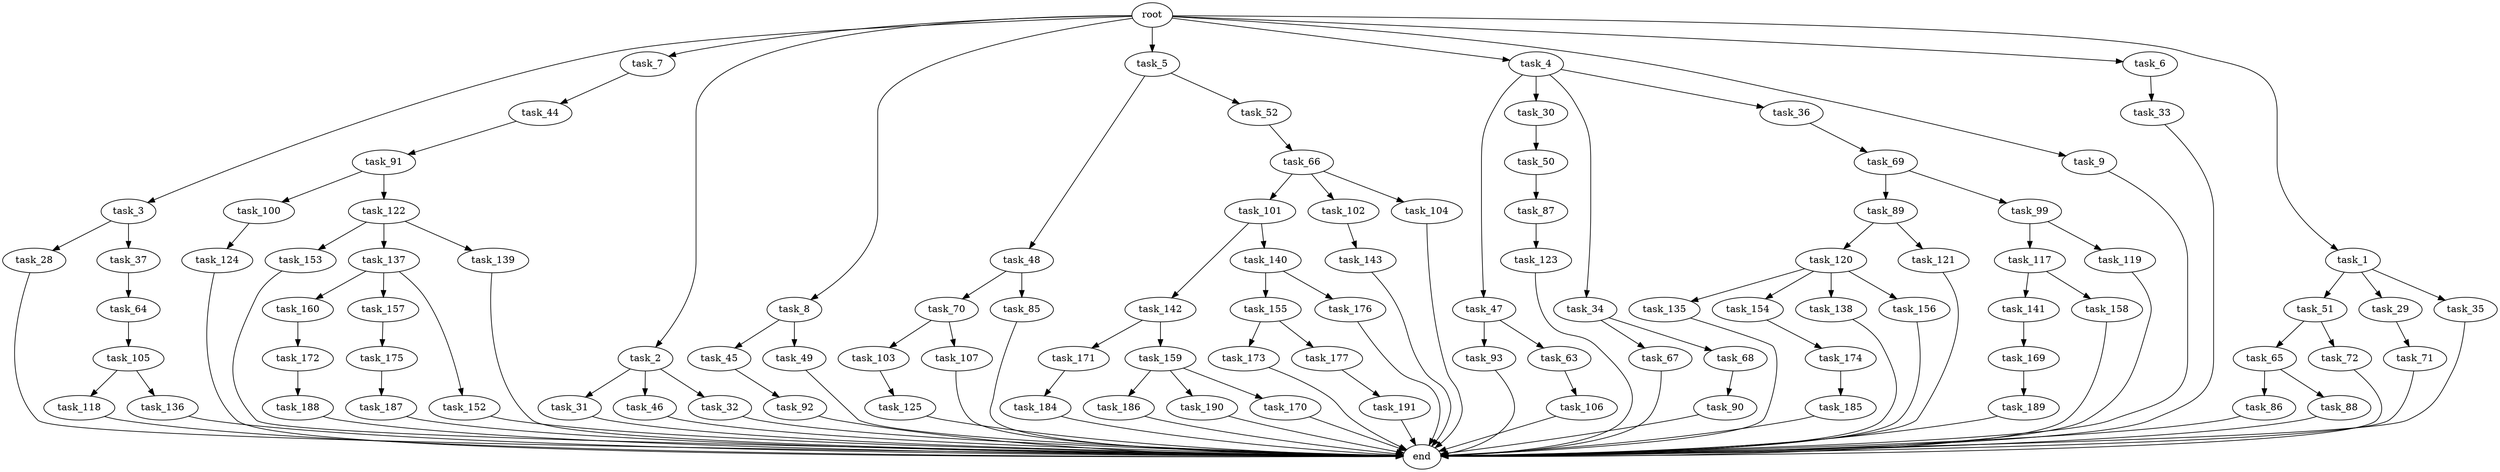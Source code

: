 digraph G {
  task_173 [size="3435973836.800000"];
  task_65 [size="3435973836.800000"];
  task_92 [size="13743895347.200001"];
  task_45 [size="3435973836.800000"];
  task_89 [size="30923764531.200001"];
  task_100 [size="21474836480.000000"];
  task_153 [size="3435973836.800000"];
  task_47 [size="7730941132.800000"];
  task_3 [size="102.400000"];
  task_7 [size="102.400000"];
  task_171 [size="21474836480.000000"];
  task_30 [size="7730941132.800000"];
  task_2 [size="102.400000"];
  end [size="0.000000"];
  task_8 [size="102.400000"];
  task_44 [size="3435973836.800000"];
  task_172 [size="3435973836.800000"];
  task_69 [size="30923764531.200001"];
  task_49 [size="3435973836.800000"];
  task_184 [size="21474836480.000000"];
  task_187 [size="85899345920.000000"];
  task_93 [size="13743895347.200001"];
  task_86 [size="21474836480.000000"];
  task_117 [size="21474836480.000000"];
  task_177 [size="3435973836.800000"];
  task_34 [size="7730941132.800000"];
  task_33 [size="7730941132.800000"];
  task_118 [size="42090679500.800003"];
  task_189 [size="42090679500.800003"];
  task_169 [size="30923764531.200001"];
  task_71 [size="30923764531.200001"];
  task_160 [size="69578470195.199997"];
  task_105 [size="30923764531.200001"];
  task_135 [size="42090679500.800003"];
  task_5 [size="102.400000"];
  task_48 [size="7730941132.800000"];
  task_4 [size="102.400000"];
  task_157 [size="69578470195.199997"];
  task_185 [size="85899345920.000000"];
  task_99 [size="30923764531.200001"];
  task_36 [size="7730941132.800000"];
  task_120 [size="7730941132.800000"];
  task_31 [size="85899345920.000000"];
  task_90 [size="3435973836.800000"];
  task_50 [size="42090679500.800003"];
  task_191 [size="7730941132.800000"];
  task_103 [size="7730941132.800000"];
  task_9 [size="102.400000"];
  task_46 [size="85899345920.000000"];
  task_175 [size="54975581388.800003"];
  task_121 [size="7730941132.800000"];
  task_186 [size="7730941132.800000"];
  task_107 [size="7730941132.800000"];
  task_6 [size="102.400000"];
  task_143 [size="30923764531.200001"];
  task_51 [size="7730941132.800000"];
  task_66 [size="13743895347.200001"];
  task_142 [size="69578470195.199997"];
  root [size="0.000000"];
  task_136 [size="42090679500.800003"];
  task_32 [size="85899345920.000000"];
  task_152 [size="69578470195.199997"];
  task_141 [size="42090679500.800003"];
  task_188 [size="42090679500.800003"];
  task_72 [size="3435973836.800000"];
  task_88 [size="21474836480.000000"];
  task_28 [size="3435973836.800000"];
  task_154 [size="42090679500.800003"];
  task_190 [size="7730941132.800000"];
  task_87 [size="7730941132.800000"];
  task_70 [size="21474836480.000000"];
  task_29 [size="7730941132.800000"];
  task_37 [size="3435973836.800000"];
  task_106 [size="85899345920.000000"];
  task_85 [size="21474836480.000000"];
  task_122 [size="21474836480.000000"];
  task_119 [size="21474836480.000000"];
  task_63 [size="13743895347.200001"];
  task_52 [size="7730941132.800000"];
  task_91 [size="69578470195.199997"];
  task_101 [size="85899345920.000000"];
  task_35 [size="7730941132.800000"];
  task_67 [size="42090679500.800003"];
  task_159 [size="21474836480.000000"];
  task_125 [size="13743895347.200001"];
  task_102 [size="85899345920.000000"];
  task_155 [size="21474836480.000000"];
  task_124 [size="30923764531.200001"];
  task_137 [size="3435973836.800000"];
  task_138 [size="42090679500.800003"];
  task_139 [size="3435973836.800000"];
  task_140 [size="69578470195.199997"];
  task_156 [size="42090679500.800003"];
  task_1 [size="102.400000"];
  task_68 [size="42090679500.800003"];
  task_104 [size="85899345920.000000"];
  task_176 [size="21474836480.000000"];
  task_174 [size="54975581388.800003"];
  task_123 [size="85899345920.000000"];
  task_64 [size="30923764531.200001"];
  task_170 [size="7730941132.800000"];
  task_158 [size="42090679500.800003"];

  task_173 -> end [size="1.000000"];
  task_65 -> task_88 [size="209715200.000000"];
  task_65 -> task_86 [size="209715200.000000"];
  task_92 -> end [size="1.000000"];
  task_45 -> task_92 [size="134217728.000000"];
  task_89 -> task_120 [size="75497472.000000"];
  task_89 -> task_121 [size="75497472.000000"];
  task_100 -> task_124 [size="301989888.000000"];
  task_153 -> end [size="1.000000"];
  task_47 -> task_63 [size="134217728.000000"];
  task_47 -> task_93 [size="134217728.000000"];
  task_3 -> task_28 [size="33554432.000000"];
  task_3 -> task_37 [size="33554432.000000"];
  task_7 -> task_44 [size="33554432.000000"];
  task_171 -> task_184 [size="209715200.000000"];
  task_30 -> task_50 [size="411041792.000000"];
  task_2 -> task_31 [size="838860800.000000"];
  task_2 -> task_32 [size="838860800.000000"];
  task_2 -> task_46 [size="838860800.000000"];
  task_8 -> task_49 [size="33554432.000000"];
  task_8 -> task_45 [size="33554432.000000"];
  task_44 -> task_91 [size="679477248.000000"];
  task_172 -> task_188 [size="411041792.000000"];
  task_69 -> task_89 [size="301989888.000000"];
  task_69 -> task_99 [size="301989888.000000"];
  task_49 -> end [size="1.000000"];
  task_184 -> end [size="1.000000"];
  task_187 -> end [size="1.000000"];
  task_93 -> end [size="1.000000"];
  task_86 -> end [size="1.000000"];
  task_117 -> task_141 [size="411041792.000000"];
  task_117 -> task_158 [size="411041792.000000"];
  task_177 -> task_191 [size="75497472.000000"];
  task_34 -> task_67 [size="411041792.000000"];
  task_34 -> task_68 [size="411041792.000000"];
  task_33 -> end [size="1.000000"];
  task_118 -> end [size="1.000000"];
  task_189 -> end [size="1.000000"];
  task_169 -> task_189 [size="411041792.000000"];
  task_71 -> end [size="1.000000"];
  task_160 -> task_172 [size="33554432.000000"];
  task_105 -> task_136 [size="411041792.000000"];
  task_105 -> task_118 [size="411041792.000000"];
  task_135 -> end [size="1.000000"];
  task_5 -> task_48 [size="75497472.000000"];
  task_5 -> task_52 [size="75497472.000000"];
  task_48 -> task_70 [size="209715200.000000"];
  task_48 -> task_85 [size="209715200.000000"];
  task_4 -> task_47 [size="75497472.000000"];
  task_4 -> task_30 [size="75497472.000000"];
  task_4 -> task_34 [size="75497472.000000"];
  task_4 -> task_36 [size="75497472.000000"];
  task_157 -> task_175 [size="536870912.000000"];
  task_185 -> end [size="1.000000"];
  task_99 -> task_117 [size="209715200.000000"];
  task_99 -> task_119 [size="209715200.000000"];
  task_36 -> task_69 [size="301989888.000000"];
  task_120 -> task_138 [size="411041792.000000"];
  task_120 -> task_135 [size="411041792.000000"];
  task_120 -> task_154 [size="411041792.000000"];
  task_120 -> task_156 [size="411041792.000000"];
  task_31 -> end [size="1.000000"];
  task_90 -> end [size="1.000000"];
  task_50 -> task_87 [size="75497472.000000"];
  task_191 -> end [size="1.000000"];
  task_103 -> task_125 [size="134217728.000000"];
  task_9 -> end [size="1.000000"];
  task_46 -> end [size="1.000000"];
  task_175 -> task_187 [size="838860800.000000"];
  task_121 -> end [size="1.000000"];
  task_186 -> end [size="1.000000"];
  task_107 -> end [size="1.000000"];
  task_6 -> task_33 [size="75497472.000000"];
  task_143 -> end [size="1.000000"];
  task_51 -> task_65 [size="33554432.000000"];
  task_51 -> task_72 [size="33554432.000000"];
  task_66 -> task_104 [size="838860800.000000"];
  task_66 -> task_101 [size="838860800.000000"];
  task_66 -> task_102 [size="838860800.000000"];
  task_142 -> task_159 [size="209715200.000000"];
  task_142 -> task_171 [size="209715200.000000"];
  root -> task_8 [size="1.000000"];
  root -> task_9 [size="1.000000"];
  root -> task_3 [size="1.000000"];
  root -> task_7 [size="1.000000"];
  root -> task_6 [size="1.000000"];
  root -> task_1 [size="1.000000"];
  root -> task_5 [size="1.000000"];
  root -> task_2 [size="1.000000"];
  root -> task_4 [size="1.000000"];
  task_136 -> end [size="1.000000"];
  task_32 -> end [size="1.000000"];
  task_152 -> end [size="1.000000"];
  task_141 -> task_169 [size="301989888.000000"];
  task_188 -> end [size="1.000000"];
  task_72 -> end [size="1.000000"];
  task_88 -> end [size="1.000000"];
  task_28 -> end [size="1.000000"];
  task_154 -> task_174 [size="536870912.000000"];
  task_190 -> end [size="1.000000"];
  task_87 -> task_123 [size="838860800.000000"];
  task_70 -> task_103 [size="75497472.000000"];
  task_70 -> task_107 [size="75497472.000000"];
  task_29 -> task_71 [size="301989888.000000"];
  task_37 -> task_64 [size="301989888.000000"];
  task_106 -> end [size="1.000000"];
  task_85 -> end [size="1.000000"];
  task_122 -> task_139 [size="33554432.000000"];
  task_122 -> task_153 [size="33554432.000000"];
  task_122 -> task_137 [size="33554432.000000"];
  task_119 -> end [size="1.000000"];
  task_63 -> task_106 [size="838860800.000000"];
  task_52 -> task_66 [size="134217728.000000"];
  task_91 -> task_100 [size="209715200.000000"];
  task_91 -> task_122 [size="209715200.000000"];
  task_101 -> task_140 [size="679477248.000000"];
  task_101 -> task_142 [size="679477248.000000"];
  task_35 -> end [size="1.000000"];
  task_67 -> end [size="1.000000"];
  task_159 -> task_186 [size="75497472.000000"];
  task_159 -> task_170 [size="75497472.000000"];
  task_159 -> task_190 [size="75497472.000000"];
  task_125 -> end [size="1.000000"];
  task_102 -> task_143 [size="301989888.000000"];
  task_155 -> task_173 [size="33554432.000000"];
  task_155 -> task_177 [size="33554432.000000"];
  task_124 -> end [size="1.000000"];
  task_137 -> task_157 [size="679477248.000000"];
  task_137 -> task_160 [size="679477248.000000"];
  task_137 -> task_152 [size="679477248.000000"];
  task_138 -> end [size="1.000000"];
  task_139 -> end [size="1.000000"];
  task_140 -> task_176 [size="209715200.000000"];
  task_140 -> task_155 [size="209715200.000000"];
  task_156 -> end [size="1.000000"];
  task_1 -> task_29 [size="75497472.000000"];
  task_1 -> task_51 [size="75497472.000000"];
  task_1 -> task_35 [size="75497472.000000"];
  task_68 -> task_90 [size="33554432.000000"];
  task_104 -> end [size="1.000000"];
  task_176 -> end [size="1.000000"];
  task_174 -> task_185 [size="838860800.000000"];
  task_123 -> end [size="1.000000"];
  task_64 -> task_105 [size="301989888.000000"];
  task_170 -> end [size="1.000000"];
  task_158 -> end [size="1.000000"];
}
